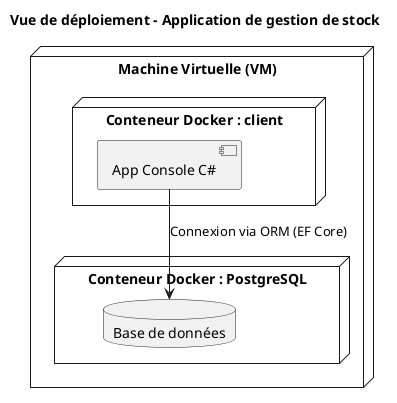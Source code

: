 @startuml
title Vue de déploiement - Application de gestion de stock
node "Machine Virtuelle (VM)" {
  
  node "Conteneur Docker : client" {
    component "App Console C#"
  }

  node "Conteneur Docker : PostgreSQL" {
    database "Base de données"
  }
}

"App Console C#" --> "Base de données" : Connexion via ORM (EF Core)
@enduml
